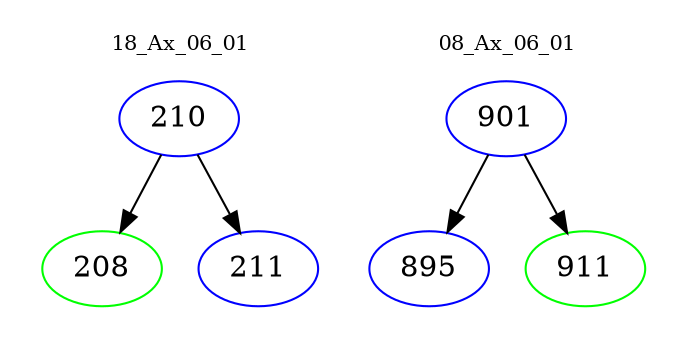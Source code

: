 digraph{
subgraph cluster_0 {
color = white
label = "18_Ax_06_01";
fontsize=10;
T0_210 [label="210", color="blue"]
T0_210 -> T0_208 [color="black"]
T0_208 [label="208", color="green"]
T0_210 -> T0_211 [color="black"]
T0_211 [label="211", color="blue"]
}
subgraph cluster_1 {
color = white
label = "08_Ax_06_01";
fontsize=10;
T1_901 [label="901", color="blue"]
T1_901 -> T1_895 [color="black"]
T1_895 [label="895", color="blue"]
T1_901 -> T1_911 [color="black"]
T1_911 [label="911", color="green"]
}
}
